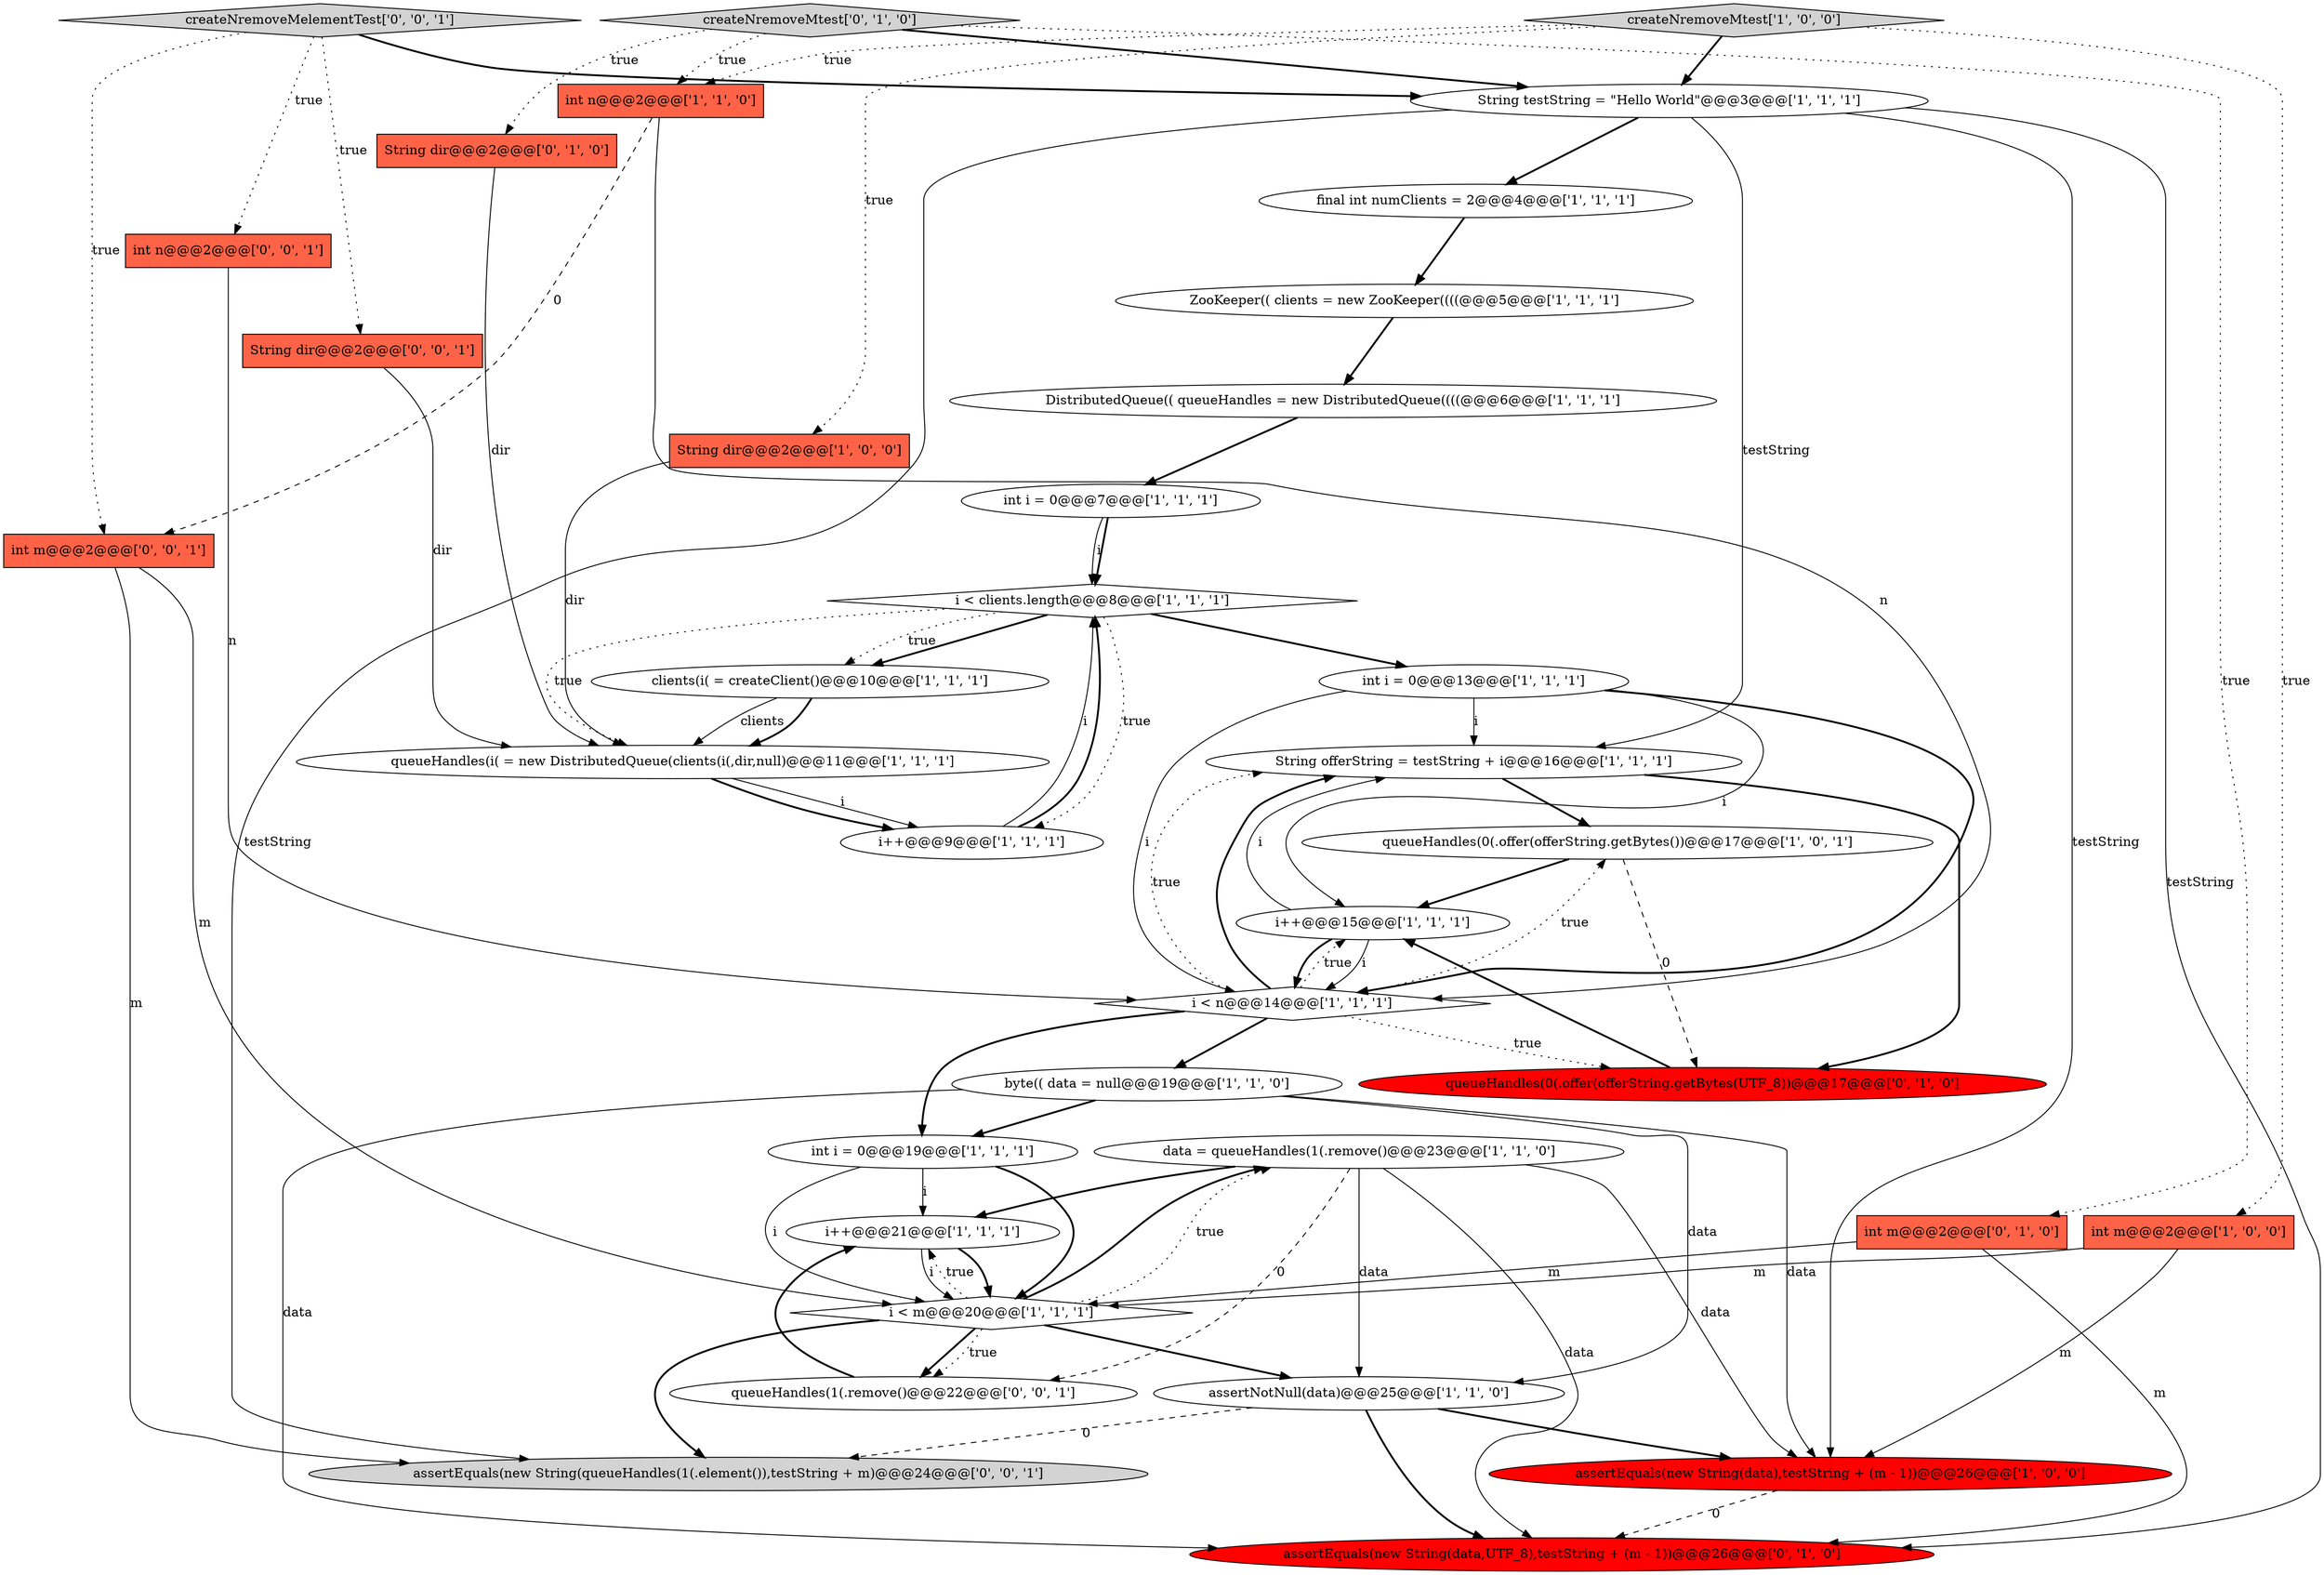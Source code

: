 digraph {
18 [style = filled, label = "data = queueHandles(1(.remove()@@@23@@@['1', '1', '0']", fillcolor = white, shape = ellipse image = "AAA0AAABBB1BBB"];
12 [style = filled, label = "i++@@@15@@@['1', '1', '1']", fillcolor = white, shape = ellipse image = "AAA0AAABBB1BBB"];
10 [style = filled, label = "int i = 0@@@13@@@['1', '1', '1']", fillcolor = white, shape = ellipse image = "AAA0AAABBB1BBB"];
11 [style = filled, label = "i++@@@9@@@['1', '1', '1']", fillcolor = white, shape = ellipse image = "AAA0AAABBB1BBB"];
30 [style = filled, label = "createNremoveMelementTest['0', '0', '1']", fillcolor = lightgray, shape = diamond image = "AAA0AAABBB3BBB"];
23 [style = filled, label = "int n@@@2@@@['1', '1', '0']", fillcolor = tomato, shape = box image = "AAA0AAABBB1BBB"];
25 [style = filled, label = "int m@@@2@@@['0', '1', '0']", fillcolor = tomato, shape = box image = "AAA0AAABBB2BBB"];
27 [style = filled, label = "String dir@@@2@@@['0', '1', '0']", fillcolor = tomato, shape = box image = "AAA0AAABBB2BBB"];
15 [style = filled, label = "createNremoveMtest['1', '0', '0']", fillcolor = lightgray, shape = diamond image = "AAA0AAABBB1BBB"];
22 [style = filled, label = "String testString = \"Hello World\"@@@3@@@['1', '1', '1']", fillcolor = white, shape = ellipse image = "AAA0AAABBB1BBB"];
28 [style = filled, label = "assertEquals(new String(data,UTF_8),testString + (m - 1))@@@26@@@['0', '1', '0']", fillcolor = red, shape = ellipse image = "AAA1AAABBB2BBB"];
3 [style = filled, label = "String offerString = testString + i@@@16@@@['1', '1', '1']", fillcolor = white, shape = ellipse image = "AAA0AAABBB1BBB"];
31 [style = filled, label = "int n@@@2@@@['0', '0', '1']", fillcolor = tomato, shape = box image = "AAA0AAABBB3BBB"];
9 [style = filled, label = "String dir@@@2@@@['1', '0', '0']", fillcolor = tomato, shape = box image = "AAA0AAABBB1BBB"];
13 [style = filled, label = "assertEquals(new String(data),testString + (m - 1))@@@26@@@['1', '0', '0']", fillcolor = red, shape = ellipse image = "AAA1AAABBB1BBB"];
16 [style = filled, label = "queueHandles(i( = new DistributedQueue(clients(i(,dir,null)@@@11@@@['1', '1', '1']", fillcolor = white, shape = ellipse image = "AAA0AAABBB1BBB"];
32 [style = filled, label = "String dir@@@2@@@['0', '0', '1']", fillcolor = tomato, shape = box image = "AAA0AAABBB3BBB"];
17 [style = filled, label = "queueHandles(0(.offer(offerString.getBytes())@@@17@@@['1', '0', '1']", fillcolor = white, shape = ellipse image = "AAA0AAABBB1BBB"];
6 [style = filled, label = "assertNotNull(data)@@@25@@@['1', '1', '0']", fillcolor = white, shape = ellipse image = "AAA0AAABBB1BBB"];
8 [style = filled, label = "int i = 0@@@19@@@['1', '1', '1']", fillcolor = white, shape = ellipse image = "AAA0AAABBB1BBB"];
1 [style = filled, label = "byte(( data = null@@@19@@@['1', '1', '0']", fillcolor = white, shape = ellipse image = "AAA0AAABBB1BBB"];
2 [style = filled, label = "final int numClients = 2@@@4@@@['1', '1', '1']", fillcolor = white, shape = ellipse image = "AAA0AAABBB1BBB"];
29 [style = filled, label = "createNremoveMtest['0', '1', '0']", fillcolor = lightgray, shape = diamond image = "AAA0AAABBB2BBB"];
35 [style = filled, label = "assertEquals(new String(queueHandles(1(.element()),testString + m)@@@24@@@['0', '0', '1']", fillcolor = lightgray, shape = ellipse image = "AAA0AAABBB3BBB"];
0 [style = filled, label = "ZooKeeper(( clients = new ZooKeeper((((@@@5@@@['1', '1', '1']", fillcolor = white, shape = ellipse image = "AAA0AAABBB1BBB"];
4 [style = filled, label = "i < clients.length@@@8@@@['1', '1', '1']", fillcolor = white, shape = diamond image = "AAA0AAABBB1BBB"];
21 [style = filled, label = "clients(i( = createClient()@@@10@@@['1', '1', '1']", fillcolor = white, shape = ellipse image = "AAA0AAABBB1BBB"];
7 [style = filled, label = "i++@@@21@@@['1', '1', '1']", fillcolor = white, shape = ellipse image = "AAA0AAABBB1BBB"];
5 [style = filled, label = "i < m@@@20@@@['1', '1', '1']", fillcolor = white, shape = diamond image = "AAA0AAABBB1BBB"];
19 [style = filled, label = "int i = 0@@@7@@@['1', '1', '1']", fillcolor = white, shape = ellipse image = "AAA0AAABBB1BBB"];
26 [style = filled, label = "queueHandles(0(.offer(offerString.getBytes(UTF_8))@@@17@@@['0', '1', '0']", fillcolor = red, shape = ellipse image = "AAA1AAABBB2BBB"];
20 [style = filled, label = "DistributedQueue(( queueHandles = new DistributedQueue((((@@@6@@@['1', '1', '1']", fillcolor = white, shape = ellipse image = "AAA0AAABBB1BBB"];
24 [style = filled, label = "i < n@@@14@@@['1', '1', '1']", fillcolor = white, shape = diamond image = "AAA0AAABBB1BBB"];
14 [style = filled, label = "int m@@@2@@@['1', '0', '0']", fillcolor = tomato, shape = box image = "AAA0AAABBB1BBB"];
33 [style = filled, label = "int m@@@2@@@['0', '0', '1']", fillcolor = tomato, shape = box image = "AAA0AAABBB3BBB"];
34 [style = filled, label = "queueHandles(1(.remove()@@@22@@@['0', '0', '1']", fillcolor = white, shape = ellipse image = "AAA0AAABBB3BBB"];
24->12 [style = dotted, label="true"];
10->12 [style = solid, label="i"];
5->18 [style = dotted, label="true"];
1->28 [style = solid, label="data"];
10->24 [style = bold, label=""];
24->17 [style = dotted, label="true"];
29->23 [style = dotted, label="true"];
22->35 [style = solid, label="testString"];
15->9 [style = dotted, label="true"];
6->35 [style = dashed, label="0"];
5->34 [style = bold, label=""];
21->16 [style = solid, label="clients"];
26->12 [style = bold, label=""];
16->11 [style = solid, label="i"];
21->16 [style = bold, label=""];
24->3 [style = dotted, label="true"];
18->13 [style = solid, label="data"];
30->33 [style = dotted, label="true"];
12->24 [style = solid, label="i"];
11->4 [style = solid, label="i"];
14->5 [style = solid, label="m"];
4->21 [style = bold, label=""];
9->16 [style = solid, label="dir"];
15->14 [style = dotted, label="true"];
18->6 [style = solid, label="data"];
33->5 [style = solid, label="m"];
13->28 [style = dashed, label="0"];
7->5 [style = bold, label=""];
5->6 [style = bold, label=""];
5->34 [style = dotted, label="true"];
22->13 [style = solid, label="testString"];
24->26 [style = dotted, label="true"];
1->6 [style = solid, label="data"];
5->7 [style = dotted, label="true"];
19->4 [style = solid, label="i"];
30->32 [style = dotted, label="true"];
0->20 [style = bold, label=""];
24->8 [style = bold, label=""];
18->7 [style = bold, label=""];
20->19 [style = bold, label=""];
8->7 [style = solid, label="i"];
24->3 [style = bold, label=""];
4->10 [style = bold, label=""];
1->8 [style = bold, label=""];
22->2 [style = bold, label=""];
11->4 [style = bold, label=""];
1->13 [style = solid, label="data"];
33->35 [style = solid, label="m"];
22->3 [style = solid, label="testString"];
3->26 [style = bold, label=""];
4->11 [style = dotted, label="true"];
14->13 [style = solid, label="m"];
5->18 [style = bold, label=""];
12->24 [style = bold, label=""];
23->33 [style = dashed, label="0"];
15->22 [style = bold, label=""];
7->5 [style = solid, label="i"];
25->5 [style = solid, label="m"];
4->21 [style = dotted, label="true"];
18->34 [style = dashed, label="0"];
2->0 [style = bold, label=""];
17->12 [style = bold, label=""];
6->13 [style = bold, label=""];
27->16 [style = solid, label="dir"];
3->17 [style = bold, label=""];
25->28 [style = solid, label="m"];
24->1 [style = bold, label=""];
15->23 [style = dotted, label="true"];
31->24 [style = solid, label="n"];
5->35 [style = bold, label=""];
22->28 [style = solid, label="testString"];
30->31 [style = dotted, label="true"];
29->25 [style = dotted, label="true"];
30->22 [style = bold, label=""];
16->11 [style = bold, label=""];
29->27 [style = dotted, label="true"];
34->7 [style = bold, label=""];
10->24 [style = solid, label="i"];
8->5 [style = bold, label=""];
8->5 [style = solid, label="i"];
32->16 [style = solid, label="dir"];
18->28 [style = solid, label="data"];
23->24 [style = solid, label="n"];
17->26 [style = dashed, label="0"];
4->16 [style = dotted, label="true"];
19->4 [style = bold, label=""];
29->22 [style = bold, label=""];
12->3 [style = solid, label="i"];
10->3 [style = solid, label="i"];
6->28 [style = bold, label=""];
}
